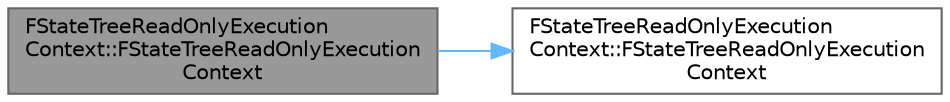 digraph "FStateTreeReadOnlyExecutionContext::FStateTreeReadOnlyExecutionContext"
{
 // INTERACTIVE_SVG=YES
 // LATEX_PDF_SIZE
  bgcolor="transparent";
  edge [fontname=Helvetica,fontsize=10,labelfontname=Helvetica,labelfontsize=10];
  node [fontname=Helvetica,fontsize=10,shape=box,height=0.2,width=0.4];
  rankdir="LR";
  Node1 [id="Node000001",label="FStateTreeReadOnlyExecution\lContext::FStateTreeReadOnlyExecution\lContext",height=0.2,width=0.4,color="gray40", fillcolor="grey60", style="filled", fontcolor="black",tooltip=" "];
  Node1 -> Node2 [id="edge1_Node000001_Node000002",color="steelblue1",style="solid",tooltip=" "];
  Node2 [id="Node000002",label="FStateTreeReadOnlyExecution\lContext::FStateTreeReadOnlyExecution\lContext",height=0.2,width=0.4,color="grey40", fillcolor="white", style="filled",URL="$d1/d18/structFStateTreeReadOnlyExecutionContext.html#ac934b538ab50274780f4db4b7126ce97",tooltip=" "];
}

